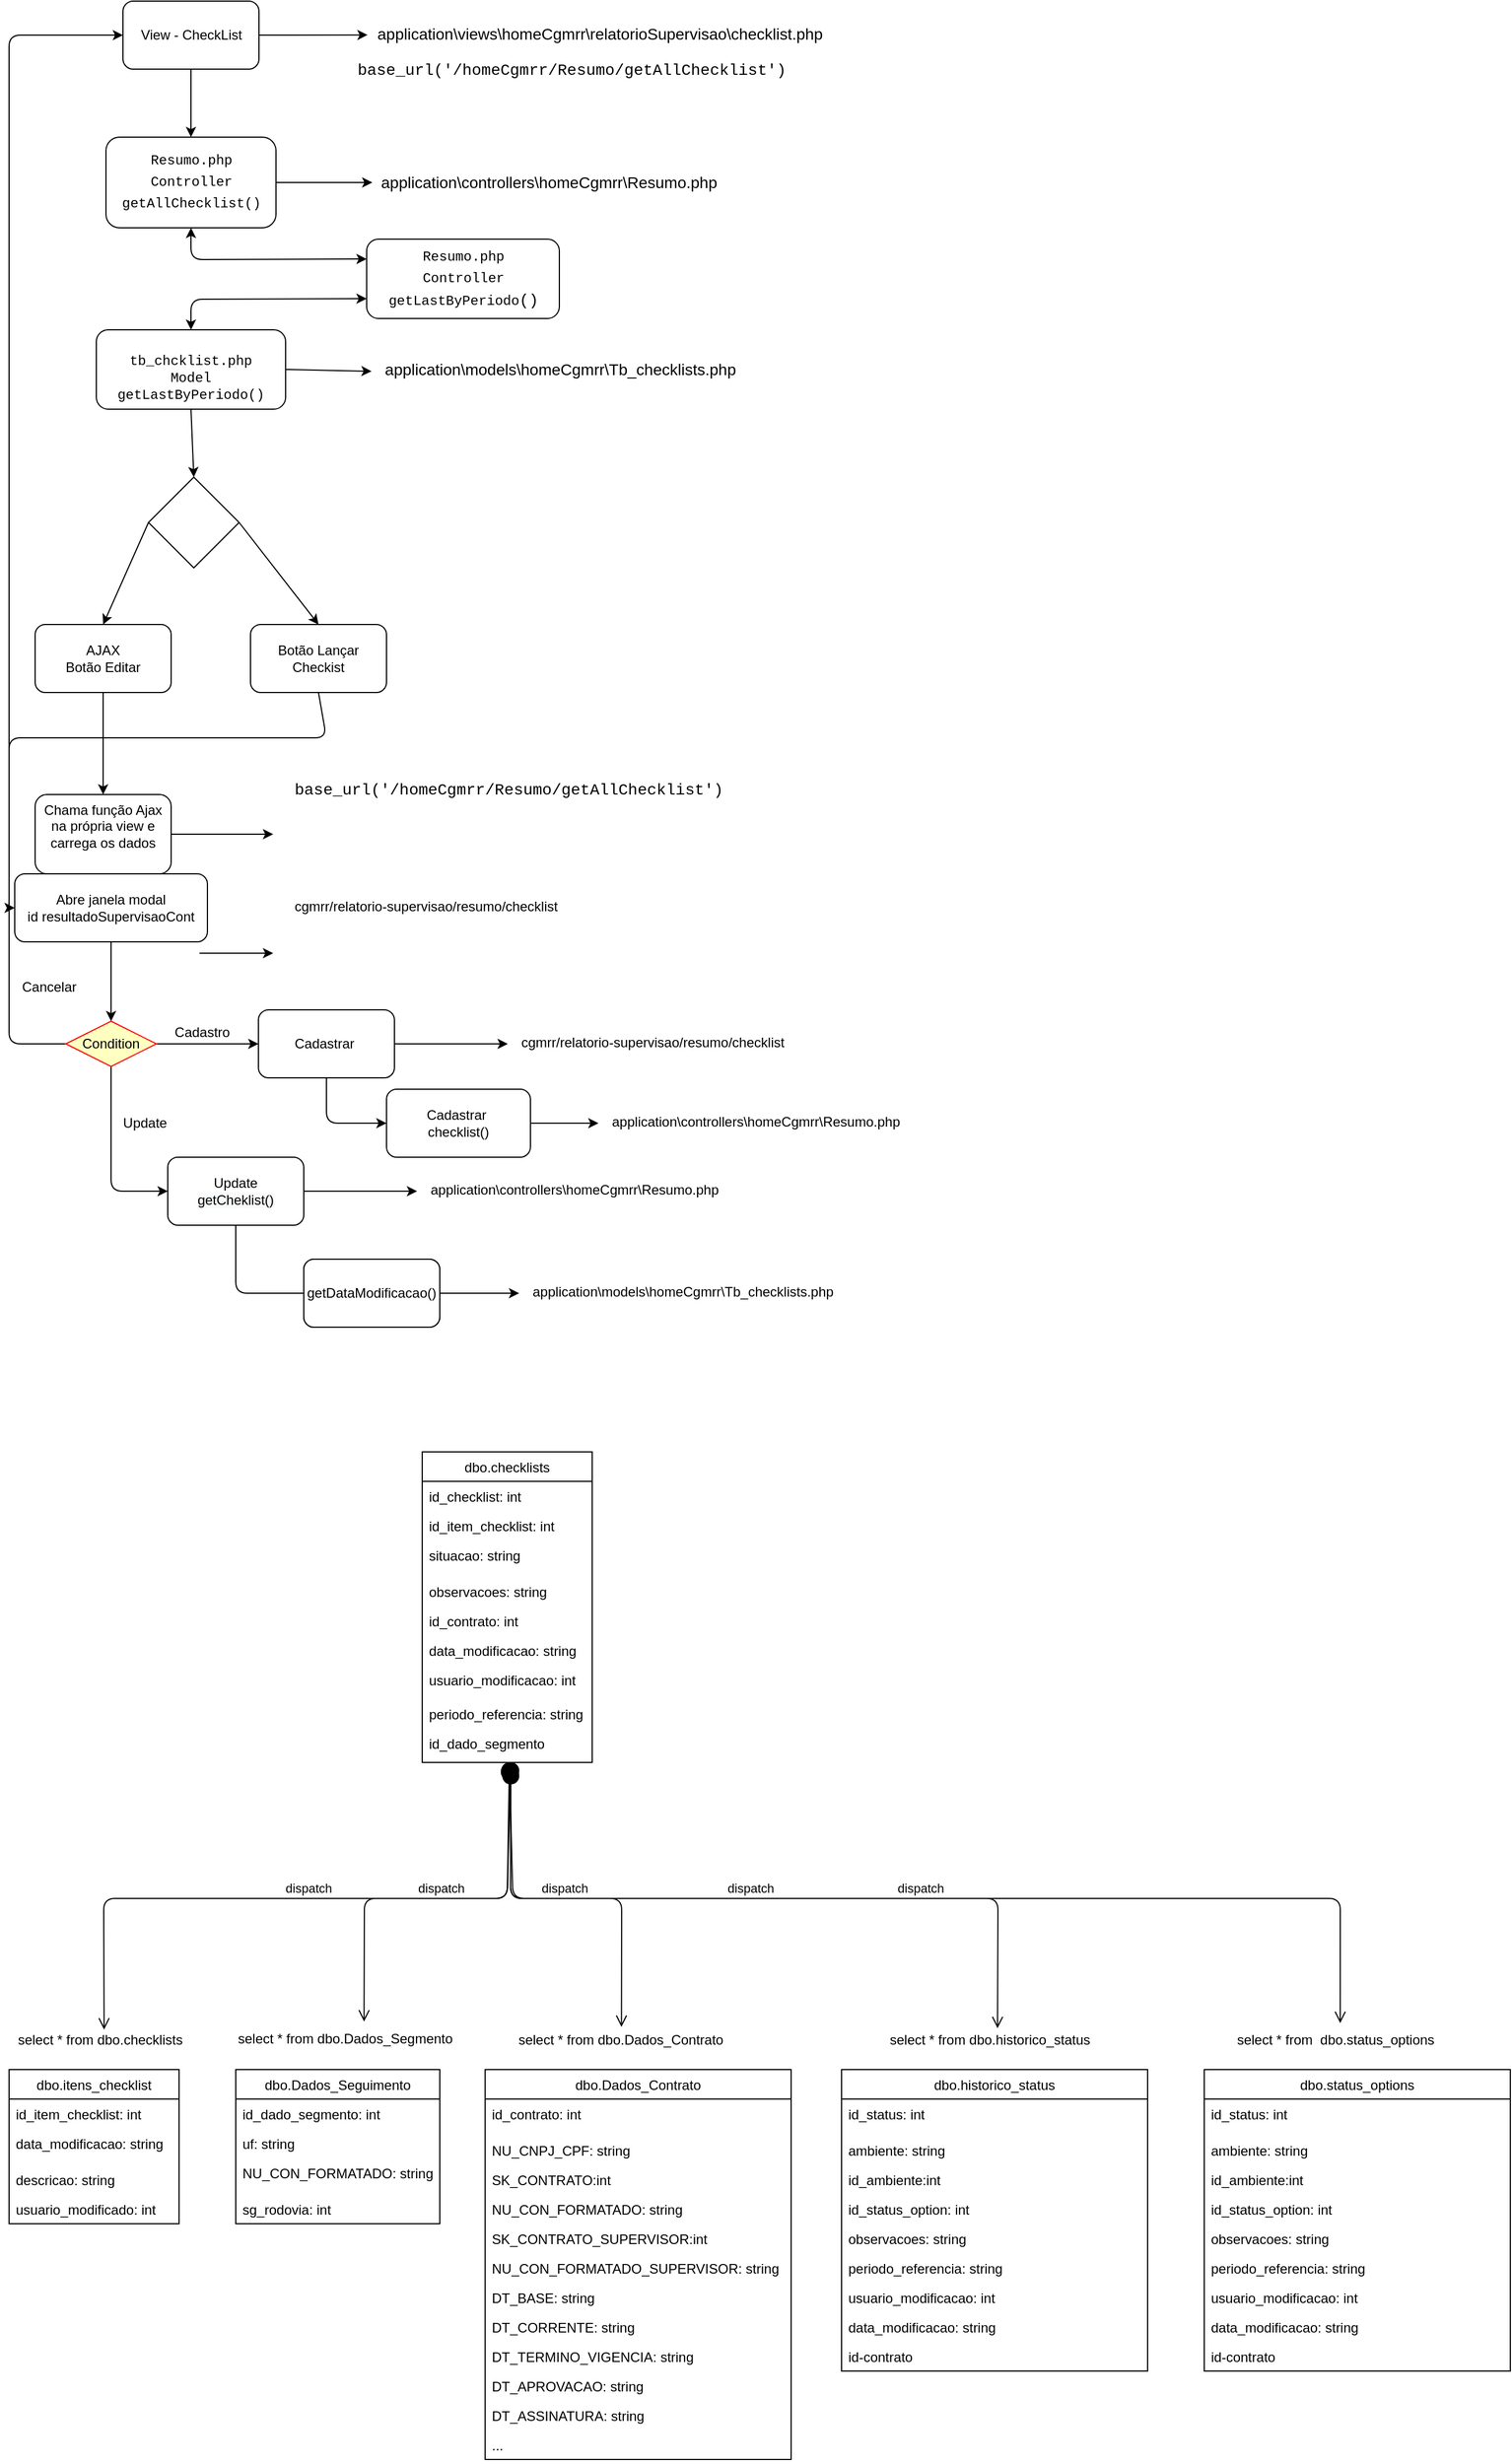 <mxfile version="13.7.5" type="device"><diagram id="C5RBs43oDa-KdzZeNtuy" name="Page-1"><mxGraphModel dx="1296" dy="529" grid="1" gridSize="10" guides="1" tooltips="1" connect="1" arrows="1" fold="1" page="1" pageScale="1" pageWidth="827" pageHeight="1169" math="0" shadow="0"><root><mxCell id="WIyWlLk6GJQsqaUBKTNV-0"/><mxCell id="WIyWlLk6GJQsqaUBKTNV-1" parent="WIyWlLk6GJQsqaUBKTNV-0"/><mxCell id="S-nIxZdNQTTYZ9prrpOY-0" value="View - CheckList" style="rounded=1;whiteSpace=wrap;html=1;" parent="WIyWlLk6GJQsqaUBKTNV-1" vertex="1"><mxGeometry x="150.5" y="100" width="120" height="60" as="geometry"/></mxCell><mxCell id="S-nIxZdNQTTYZ9prrpOY-1" value="AJAX&lt;br&gt;Botão Editar" style="rounded=1;whiteSpace=wrap;html=1;" parent="WIyWlLk6GJQsqaUBKTNV-1" vertex="1"><mxGeometry x="73" y="650" width="120" height="60" as="geometry"/></mxCell><mxCell id="S-nIxZdNQTTYZ9prrpOY-2" value="" style="endArrow=classic;html=1;exitX=1;exitY=0.5;exitDx=0;exitDy=0;entryX=0.002;entryY=0.496;entryDx=0;entryDy=0;entryPerimeter=0;" parent="WIyWlLk6GJQsqaUBKTNV-1" source="S-nIxZdNQTTYZ9prrpOY-0" edge="1" target="S-nIxZdNQTTYZ9prrpOY-3"><mxGeometry width="50" height="50" relative="1" as="geometry"><mxPoint x="207.5" y="650" as="sourcePoint"/><mxPoint x="371.27" y="131.6" as="targetPoint"/></mxGeometry></mxCell><mxCell id="S-nIxZdNQTTYZ9prrpOY-3" value="&lt;p class=&quot;MsoNormal&quot;&gt;&lt;span style=&quot;line-height: 107%&quot;&gt;&lt;font style=&quot;font-size: 14px&quot;&gt;application\views\homeCgmrr\relatorioSupervisao\checklist.php&lt;/font&gt;&lt;/span&gt;&lt;/p&gt;" style="text;html=1;align=center;verticalAlign=middle;resizable=0;points=[];autosize=1;" parent="WIyWlLk6GJQsqaUBKTNV-1" vertex="1"><mxGeometry x="365.5" y="110" width="410" height="40" as="geometry"/></mxCell><mxCell id="S-nIxZdNQTTYZ9prrpOY-5" value="" style="endArrow=classic;html=1;entryX=0.5;entryY=0;entryDx=0;entryDy=0;exitX=0;exitY=0.5;exitDx=0;exitDy=0;" parent="WIyWlLk6GJQsqaUBKTNV-1" source="S-nIxZdNQTTYZ9prrpOY-9" target="S-nIxZdNQTTYZ9prrpOY-1" edge="1"><mxGeometry width="50" height="50" relative="1" as="geometry"><mxPoint x="188" y="610" as="sourcePoint"/><mxPoint x="323" y="600" as="targetPoint"/></mxGeometry></mxCell><mxCell id="S-nIxZdNQTTYZ9prrpOY-7" value="" style="endArrow=classic;html=1;exitX=0.5;exitY=1;exitDx=0;exitDy=0;entryX=0.5;entryY=0;entryDx=0;entryDy=0;" parent="WIyWlLk6GJQsqaUBKTNV-1" source="S-nIxZdNQTTYZ9prrpOY-1" target="S-nIxZdNQTTYZ9prrpOY-8" edge="1"><mxGeometry width="50" height="50" relative="1" as="geometry"><mxPoint x="673" y="620" as="sourcePoint"/><mxPoint x="723" y="570" as="targetPoint"/></mxGeometry></mxCell><mxCell id="S-nIxZdNQTTYZ9prrpOY-8" value="Chama função Ajax na própria view e carrega os dados&lt;br&gt;&amp;nbsp;" style="rounded=1;whiteSpace=wrap;html=1;" parent="WIyWlLk6GJQsqaUBKTNV-1" vertex="1"><mxGeometry x="73" y="800" width="120" height="70" as="geometry"/></mxCell><mxCell id="S-nIxZdNQTTYZ9prrpOY-9" value="" style="rhombus;whiteSpace=wrap;html=1;" parent="WIyWlLk6GJQsqaUBKTNV-1" vertex="1"><mxGeometry x="173" y="520" width="80" height="80" as="geometry"/></mxCell><mxCell id="S-nIxZdNQTTYZ9prrpOY-14" value="" style="endArrow=classic;html=1;exitX=1;exitY=0.5;exitDx=0;exitDy=0;" parent="WIyWlLk6GJQsqaUBKTNV-1" source="S-nIxZdNQTTYZ9prrpOY-8" edge="1"><mxGeometry width="50" height="50" relative="1" as="geometry"><mxPoint x="673" y="940" as="sourcePoint"/><mxPoint x="283" y="835" as="targetPoint"/></mxGeometry></mxCell><mxCell id="S-nIxZdNQTTYZ9prrpOY-15" value="&lt;div style=&quot;font-family: &amp;#34;consolas&amp;#34; , &amp;#34;courier new&amp;#34; , monospace ; font-size: 14px ; line-height: 19px&quot;&gt;&lt;div&gt;&lt;span style=&quot;background-color: rgb(255 , 255 , 255)&quot;&gt;base_url('/homeCgmrr/Resumo/getAllChecklist')&lt;/span&gt;&lt;/div&gt;&lt;/div&gt;" style="text;whiteSpace=wrap;html=1;" parent="WIyWlLk6GJQsqaUBKTNV-1" vertex="1"><mxGeometry x="300" y="780" width="370" height="30" as="geometry"/></mxCell><mxCell id="S-nIxZdNQTTYZ9prrpOY-17" value="" style="endArrow=classic;html=1;exitX=0.5;exitY=1;exitDx=0;exitDy=0;entryX=0.5;entryY=0;entryDx=0;entryDy=0;" parent="WIyWlLk6GJQsqaUBKTNV-1" source="S-nIxZdNQTTYZ9prrpOY-8" edge="1"><mxGeometry width="50" height="50" relative="1" as="geometry"><mxPoint x="673" y="940" as="sourcePoint"/><mxPoint x="133" y="910.0" as="targetPoint"/></mxGeometry></mxCell><mxCell id="S-nIxZdNQTTYZ9prrpOY-18" value="Abre janela modal&lt;br&gt;id resultadoSupervisaoCont&lt;br&gt;" style="rounded=1;whiteSpace=wrap;html=1;" parent="WIyWlLk6GJQsqaUBKTNV-1" vertex="1"><mxGeometry x="55" y="870" width="170" height="60" as="geometry"/></mxCell><mxCell id="S-nIxZdNQTTYZ9prrpOY-20" value="cgmrr/relatorio-supervisao/resumo/checklist" style="text;whiteSpace=wrap;html=1;" parent="WIyWlLk6GJQsqaUBKTNV-1" vertex="1"><mxGeometry x="300" y="885" width="370" height="30" as="geometry"/></mxCell><mxCell id="S-nIxZdNQTTYZ9prrpOY-21" value="" style="endArrow=classic;html=1;exitX=1;exitY=0.5;exitDx=0;exitDy=0;" parent="WIyWlLk6GJQsqaUBKTNV-1" edge="1"><mxGeometry width="50" height="50" relative="1" as="geometry"><mxPoint x="218" y="940.0" as="sourcePoint"/><mxPoint x="283" y="940" as="targetPoint"/></mxGeometry></mxCell><mxCell id="S-nIxZdNQTTYZ9prrpOY-22" value="" style="endArrow=classic;html=1;exitX=1;exitY=0.5;exitDx=0;exitDy=0;entryX=0.5;entryY=0;entryDx=0;entryDy=0;" parent="WIyWlLk6GJQsqaUBKTNV-1" source="S-nIxZdNQTTYZ9prrpOY-9" target="S-nIxZdNQTTYZ9prrpOY-23" edge="1"><mxGeometry width="50" height="50" relative="1" as="geometry"><mxPoint x="268" y="610" as="sourcePoint"/><mxPoint x="333" y="680" as="targetPoint"/></mxGeometry></mxCell><mxCell id="S-nIxZdNQTTYZ9prrpOY-23" value="Botão Lançar Checkist" style="rounded=1;whiteSpace=wrap;html=1;" parent="WIyWlLk6GJQsqaUBKTNV-1" vertex="1"><mxGeometry x="263" y="650" width="120" height="60" as="geometry"/></mxCell><mxCell id="S-nIxZdNQTTYZ9prrpOY-25" value="" style="endArrow=classic;html=1;entryX=0;entryY=0.5;entryDx=0;entryDy=0;exitX=0.5;exitY=1;exitDx=0;exitDy=0;" parent="WIyWlLk6GJQsqaUBKTNV-1" source="S-nIxZdNQTTYZ9prrpOY-23" target="S-nIxZdNQTTYZ9prrpOY-18" edge="1"><mxGeometry width="50" height="50" relative="1" as="geometry"><mxPoint x="323" y="730" as="sourcePoint"/><mxPoint x="50" y="900" as="targetPoint"/><Array as="points"><mxPoint x="330" y="750"/><mxPoint x="50" y="750"/><mxPoint x="50" y="900"/></Array></mxGeometry></mxCell><mxCell id="S-nIxZdNQTTYZ9prrpOY-26" value="application\controllers\homeCgmrr\Resumo.php" style="text;whiteSpace=wrap;html=1;" parent="WIyWlLk6GJQsqaUBKTNV-1" vertex="1"><mxGeometry x="580" y="1075" width="280" height="30" as="geometry"/></mxCell><mxCell id="S-nIxZdNQTTYZ9prrpOY-28" value="" style="endArrow=classic;html=1;exitX=1;exitY=0.5;exitDx=0;exitDy=0;entryX=0;entryY=0.5;entryDx=0;entryDy=0;" parent="WIyWlLk6GJQsqaUBKTNV-1" source="S-nIxZdNQTTYZ9prrpOY-91" target="S-nIxZdNQTTYZ9prrpOY-36" edge="1"><mxGeometry width="50" height="50" relative="1" as="geometry"><mxPoint x="180" y="1020" as="sourcePoint"/><mxPoint x="240" y="1020" as="targetPoint"/></mxGeometry></mxCell><mxCell id="S-nIxZdNQTTYZ9prrpOY-30" value="" style="endArrow=classic;html=1;exitX=0.5;exitY=1;exitDx=0;exitDy=0;entryX=0.5;entryY=0;entryDx=0;entryDy=0;" parent="WIyWlLk6GJQsqaUBKTNV-1" source="S-nIxZdNQTTYZ9prrpOY-18" target="S-nIxZdNQTTYZ9prrpOY-91" edge="1"><mxGeometry width="50" height="50" relative="1" as="geometry"><mxPoint x="540" y="970" as="sourcePoint"/><mxPoint x="140" y="980" as="targetPoint"/></mxGeometry></mxCell><mxCell id="S-nIxZdNQTTYZ9prrpOY-32" value="Cancelar" style="text;html=1;align=center;verticalAlign=middle;resizable=0;points=[];autosize=1;" parent="WIyWlLk6GJQsqaUBKTNV-1" vertex="1"><mxGeometry x="55" y="960" width="60" height="20" as="geometry"/></mxCell><mxCell id="S-nIxZdNQTTYZ9prrpOY-33" value="" style="endArrow=classic;html=1;exitX=0;exitY=0.5;exitDx=0;exitDy=0;entryX=0;entryY=0.5;entryDx=0;entryDy=0;" parent="WIyWlLk6GJQsqaUBKTNV-1" target="S-nIxZdNQTTYZ9prrpOY-0" edge="1"><mxGeometry width="50" height="50" relative="1" as="geometry"><mxPoint x="100" y="1020" as="sourcePoint"/><mxPoint x="60" y="410" as="targetPoint"/><Array as="points"><mxPoint x="50" y="1020"/><mxPoint x="50" y="130"/></Array></mxGeometry></mxCell><mxCell id="S-nIxZdNQTTYZ9prrpOY-36" value="Cadastrar&amp;nbsp;&lt;br&gt;" style="rounded=1;whiteSpace=wrap;html=1;" parent="WIyWlLk6GJQsqaUBKTNV-1" vertex="1"><mxGeometry x="270" y="990" width="120" height="60" as="geometry"/></mxCell><mxCell id="S-nIxZdNQTTYZ9prrpOY-37" value="Cadastro" style="text;html=1;align=center;verticalAlign=middle;resizable=0;points=[];autosize=1;" parent="WIyWlLk6GJQsqaUBKTNV-1" vertex="1"><mxGeometry x="190" y="1000" width="60" height="20" as="geometry"/></mxCell><mxCell id="S-nIxZdNQTTYZ9prrpOY-38" value="Update&lt;br&gt;&lt;span style=&quot;color: rgb(0 , 0 , 0) ; font-family: &amp;#34;helvetica&amp;#34; ; font-size: 12px ; font-style: normal ; font-weight: 400 ; letter-spacing: normal ; text-align: center ; text-indent: 0px ; text-transform: none ; word-spacing: 0px ; background-color: rgb(248 , 249 , 250) ; display: inline ; float: none&quot;&gt;getCheklist()&lt;/span&gt;" style="rounded=1;whiteSpace=wrap;html=1;" parent="WIyWlLk6GJQsqaUBKTNV-1" vertex="1"><mxGeometry x="190" y="1120" width="120" height="60" as="geometry"/></mxCell><mxCell id="S-nIxZdNQTTYZ9prrpOY-40" value="application\controllers\homeCgmrr\Resumo.php" style="text;whiteSpace=wrap;html=1;" parent="WIyWlLk6GJQsqaUBKTNV-1" vertex="1"><mxGeometry x="420" y="1135" width="280" height="30" as="geometry"/></mxCell><mxCell id="S-nIxZdNQTTYZ9prrpOY-41" value="" style="endArrow=classic;html=1;exitX=0.5;exitY=1;exitDx=0;exitDy=0;entryX=0;entryY=0.5;entryDx=0;entryDy=0;" parent="WIyWlLk6GJQsqaUBKTNV-1" source="S-nIxZdNQTTYZ9prrpOY-91" target="S-nIxZdNQTTYZ9prrpOY-38" edge="1"><mxGeometry width="50" height="50" relative="1" as="geometry"><mxPoint x="140" y="1060.0" as="sourcePoint"/><mxPoint x="360" y="1190" as="targetPoint"/><Array as="points"><mxPoint x="140" y="1150"/></Array></mxGeometry></mxCell><mxCell id="S-nIxZdNQTTYZ9prrpOY-42" value="" style="endArrow=classic;html=1;exitX=0.5;exitY=1;exitDx=0;exitDy=0;entryX=0;entryY=0.5;entryDx=0;entryDy=0;" parent="WIyWlLk6GJQsqaUBKTNV-1" source="S-nIxZdNQTTYZ9prrpOY-38" target="S-nIxZdNQTTYZ9prrpOY-45" edge="1"><mxGeometry width="50" height="50" relative="1" as="geometry"><mxPoint x="540" y="1110" as="sourcePoint"/><mxPoint x="550" y="1250" as="targetPoint"/><Array as="points"><mxPoint x="250" y="1240"/><mxPoint x="450" y="1240"/></Array></mxGeometry></mxCell><mxCell id="S-nIxZdNQTTYZ9prrpOY-45" value="getDataModificacao()" style="rounded=1;whiteSpace=wrap;html=1;" parent="WIyWlLk6GJQsqaUBKTNV-1" vertex="1"><mxGeometry x="310" y="1210" width="120" height="60" as="geometry"/></mxCell><mxCell id="S-nIxZdNQTTYZ9prrpOY-46" value="application\models\homeCgmrr\Tb_checklists.php" style="text;whiteSpace=wrap;html=1;" parent="WIyWlLk6GJQsqaUBKTNV-1" vertex="1"><mxGeometry x="510" y="1225" width="290" height="30" as="geometry"/></mxCell><mxCell id="S-nIxZdNQTTYZ9prrpOY-47" value="" style="endArrow=classic;html=1;exitX=1;exitY=0.5;exitDx=0;exitDy=0;" parent="WIyWlLk6GJQsqaUBKTNV-1" source="S-nIxZdNQTTYZ9prrpOY-36" edge="1"><mxGeometry width="50" height="50" relative="1" as="geometry"><mxPoint x="235" y="910" as="sourcePoint"/><mxPoint x="490" y="1020" as="targetPoint"/></mxGeometry></mxCell><mxCell id="S-nIxZdNQTTYZ9prrpOY-48" value="" style="endArrow=classic;html=1;exitX=1;exitY=0.5;exitDx=0;exitDy=0;" parent="WIyWlLk6GJQsqaUBKTNV-1" source="S-nIxZdNQTTYZ9prrpOY-38" edge="1"><mxGeometry width="50" height="50" relative="1" as="geometry"><mxPoint x="520" y="1110" as="sourcePoint"/><mxPoint x="410" y="1150" as="targetPoint"/></mxGeometry></mxCell><mxCell id="S-nIxZdNQTTYZ9prrpOY-49" value="" style="endArrow=classic;html=1;exitX=1;exitY=0.5;exitDx=0;exitDy=0;" parent="WIyWlLk6GJQsqaUBKTNV-1" source="S-nIxZdNQTTYZ9prrpOY-45" edge="1"><mxGeometry width="50" height="50" relative="1" as="geometry"><mxPoint x="430" y="1040" as="sourcePoint"/><mxPoint x="500" y="1240" as="targetPoint"/></mxGeometry></mxCell><mxCell id="S-nIxZdNQTTYZ9prrpOY-50" value="getDataModificacao()" style="rounded=1;whiteSpace=wrap;html=1;" parent="WIyWlLk6GJQsqaUBKTNV-1" vertex="1"><mxGeometry x="310" y="1210" width="120" height="60" as="geometry"/></mxCell><mxCell id="S-nIxZdNQTTYZ9prrpOY-52" value="Cadastrar&amp;nbsp;&lt;br&gt;checklist()&lt;br&gt;" style="rounded=1;whiteSpace=wrap;html=1;" parent="WIyWlLk6GJQsqaUBKTNV-1" vertex="1"><mxGeometry x="383" y="1060" width="127" height="60" as="geometry"/></mxCell><mxCell id="S-nIxZdNQTTYZ9prrpOY-53" value="cgmrr/relatorio-supervisao/resumo/checklist" style="text;whiteSpace=wrap;html=1;" parent="WIyWlLk6GJQsqaUBKTNV-1" vertex="1"><mxGeometry x="500" y="1005" width="370" height="30" as="geometry"/></mxCell><mxCell id="S-nIxZdNQTTYZ9prrpOY-54" value="" style="endArrow=classic;html=1;exitX=1;exitY=0.5;exitDx=0;exitDy=0;" parent="WIyWlLk6GJQsqaUBKTNV-1" source="S-nIxZdNQTTYZ9prrpOY-52" edge="1"><mxGeometry width="50" height="50" relative="1" as="geometry"><mxPoint x="400" y="1030" as="sourcePoint"/><mxPoint x="570" y="1090" as="targetPoint"/><Array as="points"/></mxGeometry></mxCell><mxCell id="S-nIxZdNQTTYZ9prrpOY-55" value="" style="endArrow=classic;html=1;exitX=0.5;exitY=1;exitDx=0;exitDy=0;entryX=0;entryY=0.5;entryDx=0;entryDy=0;" parent="WIyWlLk6GJQsqaUBKTNV-1" source="S-nIxZdNQTTYZ9prrpOY-36" target="S-nIxZdNQTTYZ9prrpOY-52" edge="1"><mxGeometry width="50" height="50" relative="1" as="geometry"><mxPoint x="540" y="1120" as="sourcePoint"/><mxPoint x="590" y="1070" as="targetPoint"/><Array as="points"><mxPoint x="330" y="1090"/></Array></mxGeometry></mxCell><mxCell id="S-nIxZdNQTTYZ9prrpOY-56" value="Update" style="text;html=1;strokeColor=none;fillColor=none;align=center;verticalAlign=middle;whiteSpace=wrap;rounded=0;" parent="WIyWlLk6GJQsqaUBKTNV-1" vertex="1"><mxGeometry x="150" y="1080" width="40" height="20" as="geometry"/></mxCell><mxCell id="S-nIxZdNQTTYZ9prrpOY-78" value="select * from dbo.Dados_Segmento" style="text;whiteSpace=wrap;html=1;" parent="WIyWlLk6GJQsqaUBKTNV-1" vertex="1"><mxGeometry x="250" y="1884" width="210" height="30" as="geometry"/></mxCell><mxCell id="S-nIxZdNQTTYZ9prrpOY-79" value="select * from dbo.checklists" style="text;html=1;align=center;verticalAlign=middle;resizable=0;points=[];autosize=1;" parent="WIyWlLk6GJQsqaUBKTNV-1" vertex="1"><mxGeometry x="50" y="1889" width="160" height="20" as="geometry"/></mxCell><mxCell id="S-nIxZdNQTTYZ9prrpOY-90" value="select * from dbo.Dados_Contrato&amp;nbsp;" style="text;html=1;align=center;verticalAlign=middle;resizable=0;points=[];autosize=1;" parent="WIyWlLk6GJQsqaUBKTNV-1" vertex="1"><mxGeometry x="490.5" y="1889" width="200" height="20" as="geometry"/></mxCell><mxCell id="S-nIxZdNQTTYZ9prrpOY-91" value="Condition" style="rhombus;whiteSpace=wrap;html=1;fillColor=#ffffc0;strokeColor=#ff0000;" parent="WIyWlLk6GJQsqaUBKTNV-1" vertex="1"><mxGeometry x="100" y="1000" width="80" height="40" as="geometry"/></mxCell><mxCell id="T1sw_E6tPClekKic8MJZ-8" value="" style="endArrow=classic;html=1;exitX=0.5;exitY=1;exitDx=0;exitDy=0;entryX=0.5;entryY=0;entryDx=0;entryDy=0;" edge="1" parent="WIyWlLk6GJQsqaUBKTNV-1" source="S-nIxZdNQTTYZ9prrpOY-0" target="T1sw_E6tPClekKic8MJZ-9"><mxGeometry width="50" height="50" relative="1" as="geometry"><mxPoint x="297.5" y="310" as="sourcePoint"/><mxPoint x="227.5" y="230" as="targetPoint"/></mxGeometry></mxCell><mxCell id="T1sw_E6tPClekKic8MJZ-9" value="&lt;div style=&quot;font-family: &amp;#34;consolas&amp;#34; , &amp;#34;courier new&amp;#34; , monospace ; line-height: 19px&quot;&gt;&lt;span style=&quot;background-color: rgb(255 , 255 , 255)&quot;&gt;&lt;font style=&quot;font-size: 12px&quot;&gt;Resumo.php&lt;/font&gt;&lt;/span&gt;&lt;/div&gt;&lt;div style=&quot;font-family: &amp;#34;consolas&amp;#34; , &amp;#34;courier new&amp;#34; , monospace ; line-height: 19px&quot;&gt;&lt;span style=&quot;background-color: rgb(255 , 255 , 255)&quot;&gt;&lt;font style=&quot;font-size: 12px&quot;&gt;Controller&lt;/font&gt;&lt;/span&gt;&lt;/div&gt;&lt;div style=&quot;font-family: &amp;#34;consolas&amp;#34; , &amp;#34;courier new&amp;#34; , monospace ; line-height: 19px&quot;&gt;&lt;span style=&quot;background-color: rgb(255 , 255 , 255)&quot;&gt;&lt;font style=&quot;font-size: 12px&quot;&gt;getAllChecklist()&lt;/font&gt;&lt;/span&gt;&lt;/div&gt;" style="rounded=1;whiteSpace=wrap;html=1;" vertex="1" parent="WIyWlLk6GJQsqaUBKTNV-1"><mxGeometry x="135.5" y="220" width="150" height="80" as="geometry"/></mxCell><mxCell id="T1sw_E6tPClekKic8MJZ-11" value="" style="endArrow=classic;html=1;exitX=1;exitY=0.5;exitDx=0;exitDy=0;" edge="1" parent="WIyWlLk6GJQsqaUBKTNV-1" source="T1sw_E6tPClekKic8MJZ-9" target="T1sw_E6tPClekKic8MJZ-12"><mxGeometry width="50" height="50" relative="1" as="geometry"><mxPoint x="297.5" y="249.41" as="sourcePoint"/><mxPoint x="372.5" y="260" as="targetPoint"/></mxGeometry></mxCell><mxCell id="T1sw_E6tPClekKic8MJZ-12" value="&lt;font style=&quot;font-size: 14px&quot;&gt;application\controllers\homeCgmrr\Resumo.php&lt;/font&gt;" style="text;html=1;align=center;verticalAlign=middle;resizable=0;points=[];autosize=1;" vertex="1" parent="WIyWlLk6GJQsqaUBKTNV-1"><mxGeometry x="370.5" y="250" width="310" height="20" as="geometry"/></mxCell><mxCell id="T1sw_E6tPClekKic8MJZ-14" value="&lt;br&gt;&lt;span style=&quot;background-color: rgb(255 , 255 , 255) ; font-family: &amp;#34;consolas&amp;#34; , &amp;#34;courier new&amp;#34; , monospace ; font-size: 14px&quot;&gt;&lt;br&gt;base_url('/homeCgmrr/Resumo/getAllChecklist')&lt;/span&gt;&lt;br&gt;" style="text;html=1;align=center;verticalAlign=middle;resizable=0;points=[];autosize=1;" vertex="1" parent="WIyWlLk6GJQsqaUBKTNV-1"><mxGeometry x="365.5" y="120" width="360" height="50" as="geometry"/></mxCell><mxCell id="T1sw_E6tPClekKic8MJZ-16" value="&lt;br&gt;&lt;span style=&quot;background-color: rgb(255 , 255 , 255) ; font-family: &amp;#34;consolas&amp;#34; , &amp;#34;courier new&amp;#34; , monospace&quot;&gt;&lt;font style=&quot;font-size: 12px&quot;&gt;tb_chcklist.php&lt;br&gt;&lt;/font&gt;&lt;font style=&quot;font-size: 12px&quot;&gt;Model&lt;/font&gt;&lt;br&gt;&lt;font style=&quot;font-size: 12px&quot;&gt;getLastByPeriodo()&lt;/font&gt;&lt;/span&gt;" style="rounded=1;whiteSpace=wrap;html=1;" vertex="1" parent="WIyWlLk6GJQsqaUBKTNV-1"><mxGeometry x="127" y="390" width="167" height="70" as="geometry"/></mxCell><mxCell id="T1sw_E6tPClekKic8MJZ-17" value="" style="endArrow=classic;startArrow=classic;html=1;entryX=0.5;entryY=1;entryDx=0;entryDy=0;exitX=0;exitY=0.25;exitDx=0;exitDy=0;" edge="1" parent="WIyWlLk6GJQsqaUBKTNV-1" source="T1sw_E6tPClekKic8MJZ-18" target="T1sw_E6tPClekKic8MJZ-9"><mxGeometry width="50" height="50" relative="1" as="geometry"><mxPoint x="327.5" y="370" as="sourcePoint"/><mxPoint x="247.5" y="320" as="targetPoint"/><Array as="points"><mxPoint x="210.5" y="328"/></Array></mxGeometry></mxCell><mxCell id="T1sw_E6tPClekKic8MJZ-18" value="&lt;div style=&quot;font-family: &amp;#34;consolas&amp;#34; , &amp;#34;courier new&amp;#34; , monospace ; line-height: 19px&quot;&gt;&lt;span style=&quot;background-color: rgb(255 , 255 , 255)&quot;&gt;&lt;font style=&quot;font-size: 12px&quot;&gt;Resumo.php&lt;/font&gt;&lt;/span&gt;&lt;/div&gt;&lt;div style=&quot;font-family: &amp;#34;consolas&amp;#34; , &amp;#34;courier new&amp;#34; , monospace ; line-height: 19px&quot;&gt;&lt;span style=&quot;background-color: rgb(255 , 255 , 255)&quot;&gt;&lt;font style=&quot;font-size: 12px&quot;&gt;Controller&lt;/font&gt;&lt;/span&gt;&lt;/div&gt;&lt;div style=&quot;font-family: &amp;#34;consolas&amp;#34; , &amp;#34;courier new&amp;#34; , monospace ; line-height: 19px&quot;&gt;&lt;span style=&quot;background-color: rgb(255 , 255 , 255)&quot;&gt;&lt;font style=&quot;font-size: 12px&quot;&gt;getLastByPeriodo&lt;/font&gt;&lt;span style=&quot;font-size: 14px&quot;&gt;()&lt;/span&gt;&lt;/span&gt;&lt;/div&gt;" style="rounded=1;whiteSpace=wrap;html=1;" vertex="1" parent="WIyWlLk6GJQsqaUBKTNV-1"><mxGeometry x="365.5" y="310" width="170" height="70" as="geometry"/></mxCell><mxCell id="T1sw_E6tPClekKic8MJZ-19" value="" style="endArrow=classic;startArrow=classic;html=1;entryX=0.5;entryY=0;entryDx=0;entryDy=0;exitX=0;exitY=0.75;exitDx=0;exitDy=0;" edge="1" parent="WIyWlLk6GJQsqaUBKTNV-1" source="T1sw_E6tPClekKic8MJZ-18" target="T1sw_E6tPClekKic8MJZ-16"><mxGeometry width="50" height="50" relative="1" as="geometry"><mxPoint x="484.5" y="470" as="sourcePoint"/><mxPoint x="327.5" y="410" as="targetPoint"/><Array as="points"><mxPoint x="210.5" y="363"/></Array></mxGeometry></mxCell><mxCell id="T1sw_E6tPClekKic8MJZ-21" value="&lt;font style=&quot;font-size: 14px&quot;&gt;application\models\homeCgmrr\Tb_checklists.php&lt;/font&gt;" style="text;html=1;align=center;verticalAlign=middle;resizable=0;points=[];autosize=1;" vertex="1" parent="WIyWlLk6GJQsqaUBKTNV-1"><mxGeometry x="370.5" y="415" width="330" height="20" as="geometry"/></mxCell><mxCell id="T1sw_E6tPClekKic8MJZ-22" value="" style="endArrow=classic;html=1;exitX=1;exitY=0.5;exitDx=0;exitDy=0;entryX=-0.002;entryY=0.579;entryDx=0;entryDy=0;entryPerimeter=0;" edge="1" parent="WIyWlLk6GJQsqaUBKTNV-1" source="T1sw_E6tPClekKic8MJZ-16" target="T1sw_E6tPClekKic8MJZ-21"><mxGeometry width="50" height="50" relative="1" as="geometry"><mxPoint x="297.5" y="420" as="sourcePoint"/><mxPoint x="387.5" y="490" as="targetPoint"/></mxGeometry></mxCell><mxCell id="T1sw_E6tPClekKic8MJZ-23" value="" style="endArrow=classic;html=1;exitX=0.5;exitY=1;exitDx=0;exitDy=0;entryX=0.5;entryY=0;entryDx=0;entryDy=0;" edge="1" parent="WIyWlLk6GJQsqaUBKTNV-1" source="T1sw_E6tPClekKic8MJZ-16" target="S-nIxZdNQTTYZ9prrpOY-9"><mxGeometry width="50" height="50" relative="1" as="geometry"><mxPoint x="270" y="550" as="sourcePoint"/><mxPoint x="320" y="500" as="targetPoint"/></mxGeometry></mxCell><mxCell id="S-nIxZdNQTTYZ9prrpOY-68" value="dbo.checklists" style="swimlane;fontStyle=0;childLayout=stackLayout;horizontal=1;startSize=26;fillColor=none;horizontalStack=0;resizeParent=1;resizeParentMax=0;resizeLast=0;collapsible=1;marginBottom=0;" parent="WIyWlLk6GJQsqaUBKTNV-1" vertex="1"><mxGeometry x="414.5" y="1380" width="150" height="274" as="geometry"/></mxCell><mxCell id="S-nIxZdNQTTYZ9prrpOY-69" value="id_checklist: int" style="text;strokeColor=none;fillColor=none;align=left;verticalAlign=top;spacingLeft=4;spacingRight=4;overflow=hidden;rotatable=0;points=[[0,0.5],[1,0.5]];portConstraint=eastwest;" parent="S-nIxZdNQTTYZ9prrpOY-68" vertex="1"><mxGeometry y="26" width="150" height="26" as="geometry"/></mxCell><mxCell id="S-nIxZdNQTTYZ9prrpOY-70" value="id_item_checklist: int" style="text;strokeColor=none;fillColor=none;align=left;verticalAlign=top;spacingLeft=4;spacingRight=4;overflow=hidden;rotatable=0;points=[[0,0.5],[1,0.5]];portConstraint=eastwest;" parent="S-nIxZdNQTTYZ9prrpOY-68" vertex="1"><mxGeometry y="52" width="150" height="26" as="geometry"/></mxCell><mxCell id="S-nIxZdNQTTYZ9prrpOY-71" value="situacao: string" style="text;strokeColor=none;fillColor=none;align=left;verticalAlign=top;spacingLeft=4;spacingRight=4;overflow=hidden;rotatable=0;points=[[0,0.5],[1,0.5]];portConstraint=eastwest;" parent="S-nIxZdNQTTYZ9prrpOY-68" vertex="1"><mxGeometry y="78" width="150" height="32" as="geometry"/></mxCell><mxCell id="S-nIxZdNQTTYZ9prrpOY-72" value="observacoes: string" style="text;strokeColor=none;fillColor=none;align=left;verticalAlign=top;spacingLeft=4;spacingRight=4;overflow=hidden;rotatable=0;points=[[0,0.5],[1,0.5]];portConstraint=eastwest;" parent="S-nIxZdNQTTYZ9prrpOY-68" vertex="1"><mxGeometry y="110" width="150" height="26" as="geometry"/></mxCell><mxCell id="S-nIxZdNQTTYZ9prrpOY-73" value="id_contrato: int" style="text;strokeColor=none;fillColor=none;align=left;verticalAlign=top;spacingLeft=4;spacingRight=4;overflow=hidden;rotatable=0;points=[[0,0.5],[1,0.5]];portConstraint=eastwest;" parent="S-nIxZdNQTTYZ9prrpOY-68" vertex="1"><mxGeometry y="136" width="150" height="26" as="geometry"/></mxCell><mxCell id="S-nIxZdNQTTYZ9prrpOY-74" value="data_modificacao: string" style="text;strokeColor=none;fillColor=none;align=left;verticalAlign=top;spacingLeft=4;spacingRight=4;overflow=hidden;rotatable=0;points=[[0,0.5],[1,0.5]];portConstraint=eastwest;" parent="S-nIxZdNQTTYZ9prrpOY-68" vertex="1"><mxGeometry y="162" width="150" height="26" as="geometry"/></mxCell><mxCell id="S-nIxZdNQTTYZ9prrpOY-75" value="usuario_modificacao: int" style="text;strokeColor=none;fillColor=none;align=left;verticalAlign=top;spacingLeft=4;spacingRight=4;overflow=hidden;rotatable=0;points=[[0,0.5],[1,0.5]];portConstraint=eastwest;" parent="S-nIxZdNQTTYZ9prrpOY-68" vertex="1"><mxGeometry y="188" width="150" height="30" as="geometry"/></mxCell><mxCell id="S-nIxZdNQTTYZ9prrpOY-76" value="periodo_referencia: string" style="text;strokeColor=none;fillColor=none;align=left;verticalAlign=top;spacingLeft=4;spacingRight=4;overflow=hidden;rotatable=0;points=[[0,0.5],[1,0.5]];portConstraint=eastwest;" parent="S-nIxZdNQTTYZ9prrpOY-68" vertex="1"><mxGeometry y="218" width="150" height="26" as="geometry"/></mxCell><mxCell id="S-nIxZdNQTTYZ9prrpOY-77" value="id_dado_segmento" style="text;strokeColor=none;fillColor=none;align=left;verticalAlign=top;spacingLeft=4;spacingRight=4;overflow=hidden;rotatable=0;points=[[0,0.5],[1,0.5]];portConstraint=eastwest;" parent="S-nIxZdNQTTYZ9prrpOY-68" vertex="1"><mxGeometry y="244" width="150" height="30" as="geometry"/></mxCell><mxCell id="T1sw_E6tPClekKic8MJZ-43" value="dbo.status_options" style="swimlane;fontStyle=0;childLayout=stackLayout;horizontal=1;startSize=26;fillColor=none;horizontalStack=0;resizeParent=1;resizeParentMax=0;resizeLast=0;collapsible=1;marginBottom=0;" vertex="1" parent="WIyWlLk6GJQsqaUBKTNV-1"><mxGeometry x="1104.5" y="1925" width="270" height="266" as="geometry"/></mxCell><mxCell id="T1sw_E6tPClekKic8MJZ-44" value="id_status: int&#10;" style="text;strokeColor=none;fillColor=none;align=left;verticalAlign=top;spacingLeft=4;spacingRight=4;overflow=hidden;rotatable=0;points=[[0,0.5],[1,0.5]];portConstraint=eastwest;" vertex="1" parent="T1sw_E6tPClekKic8MJZ-43"><mxGeometry y="26" width="270" height="32" as="geometry"/></mxCell><mxCell id="T1sw_E6tPClekKic8MJZ-45" value="ambiente: string" style="text;strokeColor=none;fillColor=none;align=left;verticalAlign=top;spacingLeft=4;spacingRight=4;overflow=hidden;rotatable=0;points=[[0,0.5],[1,0.5]];portConstraint=eastwest;" vertex="1" parent="T1sw_E6tPClekKic8MJZ-43"><mxGeometry y="58" width="270" height="26" as="geometry"/></mxCell><mxCell id="T1sw_E6tPClekKic8MJZ-46" value="id_ambiente:int" style="text;strokeColor=none;fillColor=none;align=left;verticalAlign=top;spacingLeft=4;spacingRight=4;overflow=hidden;rotatable=0;points=[[0,0.5],[1,0.5]];portConstraint=eastwest;" vertex="1" parent="T1sw_E6tPClekKic8MJZ-43"><mxGeometry y="84" width="270" height="26" as="geometry"/></mxCell><mxCell id="T1sw_E6tPClekKic8MJZ-47" value="id_status_option: int" style="text;strokeColor=none;fillColor=none;align=left;verticalAlign=top;spacingLeft=4;spacingRight=4;overflow=hidden;rotatable=0;points=[[0,0.5],[1,0.5]];portConstraint=eastwest;" vertex="1" parent="T1sw_E6tPClekKic8MJZ-43"><mxGeometry y="110" width="270" height="26" as="geometry"/></mxCell><mxCell id="T1sw_E6tPClekKic8MJZ-48" value="observacoes: string" style="text;strokeColor=none;fillColor=none;align=left;verticalAlign=top;spacingLeft=4;spacingRight=4;overflow=hidden;rotatable=0;points=[[0,0.5],[1,0.5]];portConstraint=eastwest;" vertex="1" parent="T1sw_E6tPClekKic8MJZ-43"><mxGeometry y="136" width="270" height="26" as="geometry"/></mxCell><mxCell id="T1sw_E6tPClekKic8MJZ-49" value="periodo_referencia: string" style="text;strokeColor=none;fillColor=none;align=left;verticalAlign=top;spacingLeft=4;spacingRight=4;overflow=hidden;rotatable=0;points=[[0,0.5],[1,0.5]];portConstraint=eastwest;" vertex="1" parent="T1sw_E6tPClekKic8MJZ-43"><mxGeometry y="162" width="270" height="26" as="geometry"/></mxCell><mxCell id="T1sw_E6tPClekKic8MJZ-50" value="usuario_modificacao: int" style="text;strokeColor=none;fillColor=none;align=left;verticalAlign=top;spacingLeft=4;spacingRight=4;overflow=hidden;rotatable=0;points=[[0,0.5],[1,0.5]];portConstraint=eastwest;" vertex="1" parent="T1sw_E6tPClekKic8MJZ-43"><mxGeometry y="188" width="270" height="26" as="geometry"/></mxCell><mxCell id="T1sw_E6tPClekKic8MJZ-51" value="data_modificacao: string" style="text;strokeColor=none;fillColor=none;align=left;verticalAlign=top;spacingLeft=4;spacingRight=4;overflow=hidden;rotatable=0;points=[[0,0.5],[1,0.5]];portConstraint=eastwest;" vertex="1" parent="T1sw_E6tPClekKic8MJZ-43"><mxGeometry y="214" width="270" height="26" as="geometry"/></mxCell><mxCell id="T1sw_E6tPClekKic8MJZ-52" value="id-contrato" style="text;strokeColor=none;fillColor=none;align=left;verticalAlign=top;spacingLeft=4;spacingRight=4;overflow=hidden;rotatable=0;points=[[0,0.5],[1,0.5]];portConstraint=eastwest;" vertex="1" parent="T1sw_E6tPClekKic8MJZ-43"><mxGeometry y="240" width="270" height="26" as="geometry"/></mxCell><mxCell id="T1sw_E6tPClekKic8MJZ-29" value="dbo.historico_status" style="swimlane;fontStyle=0;childLayout=stackLayout;horizontal=1;startSize=26;fillColor=none;horizontalStack=0;resizeParent=1;resizeParentMax=0;resizeLast=0;collapsible=1;marginBottom=0;" vertex="1" parent="WIyWlLk6GJQsqaUBKTNV-1"><mxGeometry x="784.5" y="1925" width="270" height="266" as="geometry"/></mxCell><mxCell id="T1sw_E6tPClekKic8MJZ-30" value="id_status: int&#10;" style="text;strokeColor=none;fillColor=none;align=left;verticalAlign=top;spacingLeft=4;spacingRight=4;overflow=hidden;rotatable=0;points=[[0,0.5],[1,0.5]];portConstraint=eastwest;" vertex="1" parent="T1sw_E6tPClekKic8MJZ-29"><mxGeometry y="26" width="270" height="32" as="geometry"/></mxCell><mxCell id="T1sw_E6tPClekKic8MJZ-31" value="ambiente: string" style="text;strokeColor=none;fillColor=none;align=left;verticalAlign=top;spacingLeft=4;spacingRight=4;overflow=hidden;rotatable=0;points=[[0,0.5],[1,0.5]];portConstraint=eastwest;" vertex="1" parent="T1sw_E6tPClekKic8MJZ-29"><mxGeometry y="58" width="270" height="26" as="geometry"/></mxCell><mxCell id="T1sw_E6tPClekKic8MJZ-32" value="id_ambiente:int" style="text;strokeColor=none;fillColor=none;align=left;verticalAlign=top;spacingLeft=4;spacingRight=4;overflow=hidden;rotatable=0;points=[[0,0.5],[1,0.5]];portConstraint=eastwest;" vertex="1" parent="T1sw_E6tPClekKic8MJZ-29"><mxGeometry y="84" width="270" height="26" as="geometry"/></mxCell><mxCell id="T1sw_E6tPClekKic8MJZ-33" value="id_status_option: int" style="text;strokeColor=none;fillColor=none;align=left;verticalAlign=top;spacingLeft=4;spacingRight=4;overflow=hidden;rotatable=0;points=[[0,0.5],[1,0.5]];portConstraint=eastwest;" vertex="1" parent="T1sw_E6tPClekKic8MJZ-29"><mxGeometry y="110" width="270" height="26" as="geometry"/></mxCell><mxCell id="T1sw_E6tPClekKic8MJZ-34" value="observacoes: string" style="text;strokeColor=none;fillColor=none;align=left;verticalAlign=top;spacingLeft=4;spacingRight=4;overflow=hidden;rotatable=0;points=[[0,0.5],[1,0.5]];portConstraint=eastwest;" vertex="1" parent="T1sw_E6tPClekKic8MJZ-29"><mxGeometry y="136" width="270" height="26" as="geometry"/></mxCell><mxCell id="T1sw_E6tPClekKic8MJZ-35" value="periodo_referencia: string" style="text;strokeColor=none;fillColor=none;align=left;verticalAlign=top;spacingLeft=4;spacingRight=4;overflow=hidden;rotatable=0;points=[[0,0.5],[1,0.5]];portConstraint=eastwest;" vertex="1" parent="T1sw_E6tPClekKic8MJZ-29"><mxGeometry y="162" width="270" height="26" as="geometry"/></mxCell><mxCell id="T1sw_E6tPClekKic8MJZ-36" value="usuario_modificacao: int" style="text;strokeColor=none;fillColor=none;align=left;verticalAlign=top;spacingLeft=4;spacingRight=4;overflow=hidden;rotatable=0;points=[[0,0.5],[1,0.5]];portConstraint=eastwest;" vertex="1" parent="T1sw_E6tPClekKic8MJZ-29"><mxGeometry y="188" width="270" height="26" as="geometry"/></mxCell><mxCell id="T1sw_E6tPClekKic8MJZ-37" value="data_modificacao: string" style="text;strokeColor=none;fillColor=none;align=left;verticalAlign=top;spacingLeft=4;spacingRight=4;overflow=hidden;rotatable=0;points=[[0,0.5],[1,0.5]];portConstraint=eastwest;" vertex="1" parent="T1sw_E6tPClekKic8MJZ-29"><mxGeometry y="214" width="270" height="26" as="geometry"/></mxCell><mxCell id="T1sw_E6tPClekKic8MJZ-38" value="id-contrato" style="text;strokeColor=none;fillColor=none;align=left;verticalAlign=top;spacingLeft=4;spacingRight=4;overflow=hidden;rotatable=0;points=[[0,0.5],[1,0.5]];portConstraint=eastwest;" vertex="1" parent="T1sw_E6tPClekKic8MJZ-29"><mxGeometry y="240" width="270" height="26" as="geometry"/></mxCell><mxCell id="S-nIxZdNQTTYZ9prrpOY-85" value="dbo.Dados_Contrato" style="swimlane;fontStyle=0;childLayout=stackLayout;horizontal=1;startSize=26;fillColor=none;horizontalStack=0;resizeParent=1;resizeParentMax=0;resizeLast=0;collapsible=1;marginBottom=0;" parent="WIyWlLk6GJQsqaUBKTNV-1" vertex="1"><mxGeometry x="470" y="1925" width="270" height="344" as="geometry"/></mxCell><mxCell id="S-nIxZdNQTTYZ9prrpOY-88" value="id_contrato: int&#10;" style="text;strokeColor=none;fillColor=none;align=left;verticalAlign=top;spacingLeft=4;spacingRight=4;overflow=hidden;rotatable=0;points=[[0,0.5],[1,0.5]];portConstraint=eastwest;" parent="S-nIxZdNQTTYZ9prrpOY-85" vertex="1"><mxGeometry y="26" width="270" height="32" as="geometry"/></mxCell><mxCell id="S-nIxZdNQTTYZ9prrpOY-86" value="NU_CNPJ_CPF: string" style="text;strokeColor=none;fillColor=none;align=left;verticalAlign=top;spacingLeft=4;spacingRight=4;overflow=hidden;rotatable=0;points=[[0,0.5],[1,0.5]];portConstraint=eastwest;" parent="S-nIxZdNQTTYZ9prrpOY-85" vertex="1"><mxGeometry y="58" width="270" height="26" as="geometry"/></mxCell><mxCell id="S-nIxZdNQTTYZ9prrpOY-87" value="SK_CONTRATO:int" style="text;strokeColor=none;fillColor=none;align=left;verticalAlign=top;spacingLeft=4;spacingRight=4;overflow=hidden;rotatable=0;points=[[0,0.5],[1,0.5]];portConstraint=eastwest;" parent="S-nIxZdNQTTYZ9prrpOY-85" vertex="1"><mxGeometry y="84" width="270" height="26" as="geometry"/></mxCell><mxCell id="S-nIxZdNQTTYZ9prrpOY-104" value="NU_CON_FORMATADO: string" style="text;strokeColor=none;fillColor=none;align=left;verticalAlign=top;spacingLeft=4;spacingRight=4;overflow=hidden;rotatable=0;points=[[0,0.5],[1,0.5]];portConstraint=eastwest;" parent="S-nIxZdNQTTYZ9prrpOY-85" vertex="1"><mxGeometry y="110" width="270" height="26" as="geometry"/></mxCell><mxCell id="T1sw_E6tPClekKic8MJZ-0" value="SK_CONTRATO_SUPERVISOR:int" style="text;strokeColor=none;fillColor=none;align=left;verticalAlign=top;spacingLeft=4;spacingRight=4;overflow=hidden;rotatable=0;points=[[0,0.5],[1,0.5]];portConstraint=eastwest;" vertex="1" parent="S-nIxZdNQTTYZ9prrpOY-85"><mxGeometry y="136" width="270" height="26" as="geometry"/></mxCell><mxCell id="T1sw_E6tPClekKic8MJZ-1" value="NU_CON_FORMATADO_SUPERVISOR: string" style="text;strokeColor=none;fillColor=none;align=left;verticalAlign=top;spacingLeft=4;spacingRight=4;overflow=hidden;rotatable=0;points=[[0,0.5],[1,0.5]];portConstraint=eastwest;" vertex="1" parent="S-nIxZdNQTTYZ9prrpOY-85"><mxGeometry y="162" width="270" height="26" as="geometry"/></mxCell><mxCell id="T1sw_E6tPClekKic8MJZ-3" value="DT_BASE: string" style="text;strokeColor=none;fillColor=none;align=left;verticalAlign=top;spacingLeft=4;spacingRight=4;overflow=hidden;rotatable=0;points=[[0,0.5],[1,0.5]];portConstraint=eastwest;" vertex="1" parent="S-nIxZdNQTTYZ9prrpOY-85"><mxGeometry y="188" width="270" height="26" as="geometry"/></mxCell><mxCell id="T1sw_E6tPClekKic8MJZ-4" value="DT_CORRENTE: string" style="text;strokeColor=none;fillColor=none;align=left;verticalAlign=top;spacingLeft=4;spacingRight=4;overflow=hidden;rotatable=0;points=[[0,0.5],[1,0.5]];portConstraint=eastwest;" vertex="1" parent="S-nIxZdNQTTYZ9prrpOY-85"><mxGeometry y="214" width="270" height="26" as="geometry"/></mxCell><mxCell id="T1sw_E6tPClekKic8MJZ-5" value="DT_TERMINO_VIGENCIA: string" style="text;strokeColor=none;fillColor=none;align=left;verticalAlign=top;spacingLeft=4;spacingRight=4;overflow=hidden;rotatable=0;points=[[0,0.5],[1,0.5]];portConstraint=eastwest;" vertex="1" parent="S-nIxZdNQTTYZ9prrpOY-85"><mxGeometry y="240" width="270" height="26" as="geometry"/></mxCell><mxCell id="T1sw_E6tPClekKic8MJZ-6" value="DT_APROVACAO: string" style="text;strokeColor=none;fillColor=none;align=left;verticalAlign=top;spacingLeft=4;spacingRight=4;overflow=hidden;rotatable=0;points=[[0,0.5],[1,0.5]];portConstraint=eastwest;" vertex="1" parent="S-nIxZdNQTTYZ9prrpOY-85"><mxGeometry y="266" width="270" height="26" as="geometry"/></mxCell><mxCell id="T1sw_E6tPClekKic8MJZ-2" value="DT_ASSINATURA: string" style="text;strokeColor=none;fillColor=none;align=left;verticalAlign=top;spacingLeft=4;spacingRight=4;overflow=hidden;rotatable=0;points=[[0,0.5],[1,0.5]];portConstraint=eastwest;" vertex="1" parent="S-nIxZdNQTTYZ9prrpOY-85"><mxGeometry y="292" width="270" height="26" as="geometry"/></mxCell><mxCell id="S-nIxZdNQTTYZ9prrpOY-89" value="...&#10;&#10;" style="text;strokeColor=none;fillColor=none;align=left;verticalAlign=top;spacingLeft=4;spacingRight=4;overflow=hidden;rotatable=0;points=[[0,0.5],[1,0.5]];portConstraint=eastwest;" parent="S-nIxZdNQTTYZ9prrpOY-85" vertex="1"><mxGeometry y="318" width="270" height="26" as="geometry"/></mxCell><mxCell id="S-nIxZdNQTTYZ9prrpOY-80" value="dbo.Dados_Seguimento" style="swimlane;fontStyle=0;childLayout=stackLayout;horizontal=1;startSize=26;fillColor=none;horizontalStack=0;resizeParent=1;resizeParentMax=0;resizeLast=0;collapsible=1;marginBottom=0;" parent="WIyWlLk6GJQsqaUBKTNV-1" vertex="1"><mxGeometry x="250" y="1925" width="180" height="136" as="geometry"/></mxCell><mxCell id="S-nIxZdNQTTYZ9prrpOY-81" value="id_dado_segmento: int" style="text;strokeColor=none;fillColor=none;align=left;verticalAlign=top;spacingLeft=4;spacingRight=4;overflow=hidden;rotatable=0;points=[[0,0.5],[1,0.5]];portConstraint=eastwest;" parent="S-nIxZdNQTTYZ9prrpOY-80" vertex="1"><mxGeometry y="26" width="180" height="26" as="geometry"/></mxCell><mxCell id="S-nIxZdNQTTYZ9prrpOY-82" value="uf: string" style="text;strokeColor=none;fillColor=none;align=left;verticalAlign=top;spacingLeft=4;spacingRight=4;overflow=hidden;rotatable=0;points=[[0,0.5],[1,0.5]];portConstraint=eastwest;" parent="S-nIxZdNQTTYZ9prrpOY-80" vertex="1"><mxGeometry y="52" width="180" height="26" as="geometry"/></mxCell><mxCell id="S-nIxZdNQTTYZ9prrpOY-83" value="NU_CON_FORMATADO: string" style="text;strokeColor=none;fillColor=none;align=left;verticalAlign=top;spacingLeft=4;spacingRight=4;overflow=hidden;rotatable=0;points=[[0,0.5],[1,0.5]];portConstraint=eastwest;" parent="S-nIxZdNQTTYZ9prrpOY-80" vertex="1"><mxGeometry y="78" width="180" height="32" as="geometry"/></mxCell><mxCell id="S-nIxZdNQTTYZ9prrpOY-84" value="sg_rodovia: int" style="text;strokeColor=none;fillColor=none;align=left;verticalAlign=top;spacingLeft=4;spacingRight=4;overflow=hidden;rotatable=0;points=[[0,0.5],[1,0.5]];portConstraint=eastwest;" parent="S-nIxZdNQTTYZ9prrpOY-80" vertex="1"><mxGeometry y="110" width="180" height="26" as="geometry"/></mxCell><mxCell id="S-nIxZdNQTTYZ9prrpOY-58" value="dbo.itens_checklist" style="swimlane;fontStyle=0;childLayout=stackLayout;horizontal=1;startSize=26;fillColor=none;horizontalStack=0;resizeParent=1;resizeParentMax=0;resizeLast=0;collapsible=1;marginBottom=0;" parent="WIyWlLk6GJQsqaUBKTNV-1" vertex="1"><mxGeometry x="50" y="1925" width="150" height="136" as="geometry"/></mxCell><mxCell id="S-nIxZdNQTTYZ9prrpOY-59" value="id_item_checklist: int" style="text;strokeColor=none;fillColor=none;align=left;verticalAlign=top;spacingLeft=4;spacingRight=4;overflow=hidden;rotatable=0;points=[[0,0.5],[1,0.5]];portConstraint=eastwest;" parent="S-nIxZdNQTTYZ9prrpOY-58" vertex="1"><mxGeometry y="26" width="150" height="26" as="geometry"/></mxCell><mxCell id="S-nIxZdNQTTYZ9prrpOY-61" value="data_modificacao: string" style="text;strokeColor=none;fillColor=none;align=left;verticalAlign=top;spacingLeft=4;spacingRight=4;overflow=hidden;rotatable=0;points=[[0,0.5],[1,0.5]];portConstraint=eastwest;" parent="S-nIxZdNQTTYZ9prrpOY-58" vertex="1"><mxGeometry y="52" width="150" height="32" as="geometry"/></mxCell><mxCell id="S-nIxZdNQTTYZ9prrpOY-60" value="descricao: string&#10;" style="text;strokeColor=none;fillColor=none;align=left;verticalAlign=top;spacingLeft=4;spacingRight=4;overflow=hidden;rotatable=0;points=[[0,0.5],[1,0.5]];portConstraint=eastwest;" parent="S-nIxZdNQTTYZ9prrpOY-58" vertex="1"><mxGeometry y="84" width="150" height="26" as="geometry"/></mxCell><mxCell id="S-nIxZdNQTTYZ9prrpOY-65" value="usuario_modificado: int" style="text;strokeColor=none;fillColor=none;align=left;verticalAlign=top;spacingLeft=4;spacingRight=4;overflow=hidden;rotatable=0;points=[[0,0.5],[1,0.5]];portConstraint=eastwest;" parent="S-nIxZdNQTTYZ9prrpOY-58" vertex="1"><mxGeometry y="110" width="150" height="26" as="geometry"/></mxCell><mxCell id="T1sw_E6tPClekKic8MJZ-26" value="dispatch" style="html=1;verticalAlign=bottom;startArrow=circle;startFill=1;endArrow=open;startSize=6;endSize=8;entryX=0.524;entryY=0.035;entryDx=0;entryDy=0;entryPerimeter=0;exitX=0.513;exitY=1.014;exitDx=0;exitDy=0;exitPerimeter=0;" edge="1" parent="WIyWlLk6GJQsqaUBKTNV-1" source="S-nIxZdNQTTYZ9prrpOY-77" target="S-nIxZdNQTTYZ9prrpOY-79"><mxGeometry width="80" relative="1" as="geometry"><mxPoint x="489.5" y="1714" as="sourcePoint"/><mxPoint x="124.5" y="1774" as="targetPoint"/><Array as="points"><mxPoint x="489.5" y="1774"/><mxPoint x="133.5" y="1774"/></Array></mxGeometry></mxCell><mxCell id="T1sw_E6tPClekKic8MJZ-27" value="dispatch" style="html=1;verticalAlign=bottom;startArrow=circle;startFill=1;endArrow=open;startSize=6;endSize=8;entryX=0.539;entryY=-0.045;entryDx=0;entryDy=0;entryPerimeter=0;exitX=0.521;exitY=1.053;exitDx=0;exitDy=0;exitPerimeter=0;" edge="1" parent="WIyWlLk6GJQsqaUBKTNV-1" source="S-nIxZdNQTTYZ9prrpOY-77" target="S-nIxZdNQTTYZ9prrpOY-78"><mxGeometry width="80" relative="1" as="geometry"><mxPoint x="434.5" y="1684" as="sourcePoint"/><mxPoint x="143.84" y="1899.7" as="targetPoint"/><Array as="points"><mxPoint x="489.5" y="1774"/><mxPoint x="363.5" y="1774"/></Array></mxGeometry></mxCell><mxCell id="T1sw_E6tPClekKic8MJZ-28" value="dispatch" style="html=1;verticalAlign=bottom;startArrow=circle;startFill=1;endArrow=open;startSize=6;endSize=8;entryX=0.499;entryY=-0.082;entryDx=0;entryDy=0;entryPerimeter=0;exitX=0.521;exitY=1.131;exitDx=0;exitDy=0;exitPerimeter=0;" edge="1" parent="WIyWlLk6GJQsqaUBKTNV-1" source="S-nIxZdNQTTYZ9prrpOY-77" target="S-nIxZdNQTTYZ9prrpOY-90"><mxGeometry width="80" relative="1" as="geometry"><mxPoint x="580.65" y="1715.35" as="sourcePoint"/><mxPoint x="349.34" y="1914.0" as="targetPoint"/><Array as="points"><mxPoint x="492.5" y="1774"/><mxPoint x="590.5" y="1774"/></Array></mxGeometry></mxCell><mxCell id="T1sw_E6tPClekKic8MJZ-42" value="select * from dbo.historico_status" style="text;html=1;align=center;verticalAlign=middle;resizable=0;points=[];autosize=1;" vertex="1" parent="WIyWlLk6GJQsqaUBKTNV-1"><mxGeometry x="819.5" y="1889" width="190" height="20" as="geometry"/></mxCell><mxCell id="T1sw_E6tPClekKic8MJZ-53" value="select * from&amp;nbsp; dbo.status_options" style="text;html=1;align=center;verticalAlign=middle;resizable=0;points=[];autosize=1;" vertex="1" parent="WIyWlLk6GJQsqaUBKTNV-1"><mxGeometry x="1124.5" y="1889" width="190" height="20" as="geometry"/></mxCell><mxCell id="T1sw_E6tPClekKic8MJZ-54" value="dispatch" style="html=1;verticalAlign=bottom;startArrow=circle;startFill=1;endArrow=open;startSize=6;endSize=8;entryX=0.54;entryY=-0.024;entryDx=0;entryDy=0;entryPerimeter=0;exitX=0.521;exitY=0.975;exitDx=0;exitDy=0;exitPerimeter=0;" edge="1" parent="WIyWlLk6GJQsqaUBKTNV-1" source="S-nIxZdNQTTYZ9prrpOY-77" target="T1sw_E6tPClekKic8MJZ-42"><mxGeometry width="80" relative="1" as="geometry"><mxPoint x="564.5" y="1704" as="sourcePoint"/><mxPoint x="600.3" y="1897.36" as="targetPoint"/><Array as="points"><mxPoint x="492.5" y="1774"/><mxPoint x="922.5" y="1774"/></Array></mxGeometry></mxCell><mxCell id="T1sw_E6tPClekKic8MJZ-56" value="dispatch" style="html=1;verticalAlign=bottom;startArrow=circle;startFill=1;endArrow=open;startSize=6;endSize=8;entryX=0.526;entryY=-0.25;entryDx=0;entryDy=0;entryPerimeter=0;exitX=0.513;exitY=0.975;exitDx=0;exitDy=0;exitPerimeter=0;" edge="1" parent="WIyWlLk6GJQsqaUBKTNV-1" source="S-nIxZdNQTTYZ9prrpOY-77" target="T1sw_E6tPClekKic8MJZ-53"><mxGeometry width="80" relative="1" as="geometry"><mxPoint x="534.5" y="1684" as="sourcePoint"/><mxPoint x="932.1" y="1898.52" as="targetPoint"/><Array as="points"><mxPoint x="494.5" y="1774"/><mxPoint x="1224.5" y="1774"/></Array></mxGeometry></mxCell></root></mxGraphModel></diagram></mxfile>